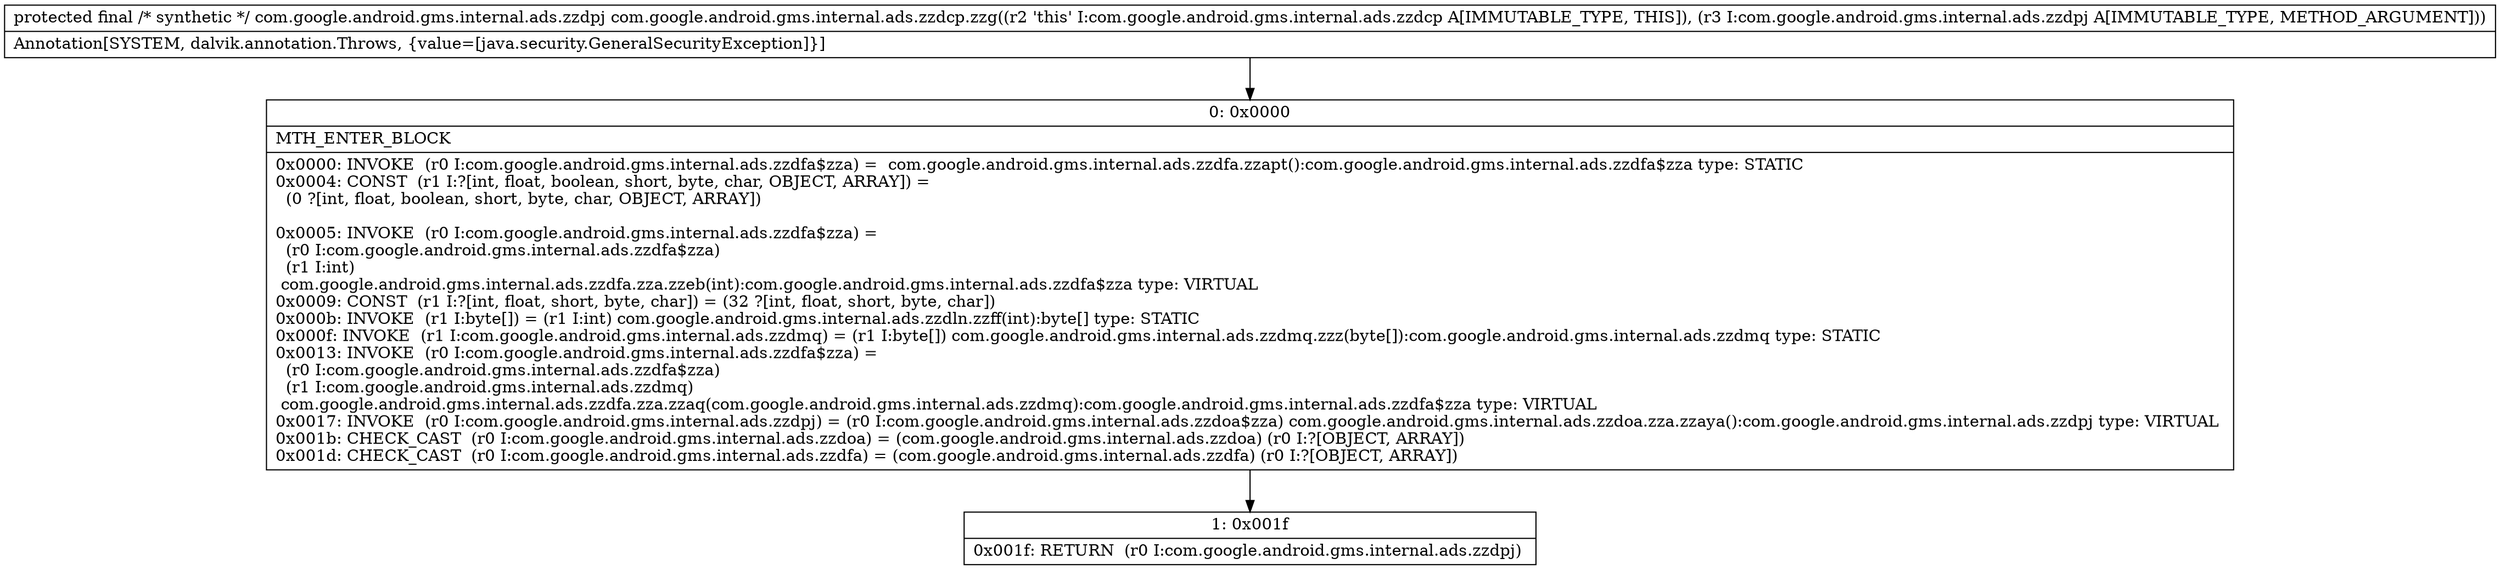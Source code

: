 digraph "CFG forcom.google.android.gms.internal.ads.zzdcp.zzg(Lcom\/google\/android\/gms\/internal\/ads\/zzdpj;)Lcom\/google\/android\/gms\/internal\/ads\/zzdpj;" {
Node_0 [shape=record,label="{0\:\ 0x0000|MTH_ENTER_BLOCK\l|0x0000: INVOKE  (r0 I:com.google.android.gms.internal.ads.zzdfa$zza) =  com.google.android.gms.internal.ads.zzdfa.zzapt():com.google.android.gms.internal.ads.zzdfa$zza type: STATIC \l0x0004: CONST  (r1 I:?[int, float, boolean, short, byte, char, OBJECT, ARRAY]) = \l  (0 ?[int, float, boolean, short, byte, char, OBJECT, ARRAY])\l \l0x0005: INVOKE  (r0 I:com.google.android.gms.internal.ads.zzdfa$zza) = \l  (r0 I:com.google.android.gms.internal.ads.zzdfa$zza)\l  (r1 I:int)\l com.google.android.gms.internal.ads.zzdfa.zza.zzeb(int):com.google.android.gms.internal.ads.zzdfa$zza type: VIRTUAL \l0x0009: CONST  (r1 I:?[int, float, short, byte, char]) = (32 ?[int, float, short, byte, char]) \l0x000b: INVOKE  (r1 I:byte[]) = (r1 I:int) com.google.android.gms.internal.ads.zzdln.zzff(int):byte[] type: STATIC \l0x000f: INVOKE  (r1 I:com.google.android.gms.internal.ads.zzdmq) = (r1 I:byte[]) com.google.android.gms.internal.ads.zzdmq.zzz(byte[]):com.google.android.gms.internal.ads.zzdmq type: STATIC \l0x0013: INVOKE  (r0 I:com.google.android.gms.internal.ads.zzdfa$zza) = \l  (r0 I:com.google.android.gms.internal.ads.zzdfa$zza)\l  (r1 I:com.google.android.gms.internal.ads.zzdmq)\l com.google.android.gms.internal.ads.zzdfa.zza.zzaq(com.google.android.gms.internal.ads.zzdmq):com.google.android.gms.internal.ads.zzdfa$zza type: VIRTUAL \l0x0017: INVOKE  (r0 I:com.google.android.gms.internal.ads.zzdpj) = (r0 I:com.google.android.gms.internal.ads.zzdoa$zza) com.google.android.gms.internal.ads.zzdoa.zza.zzaya():com.google.android.gms.internal.ads.zzdpj type: VIRTUAL \l0x001b: CHECK_CAST  (r0 I:com.google.android.gms.internal.ads.zzdoa) = (com.google.android.gms.internal.ads.zzdoa) (r0 I:?[OBJECT, ARRAY]) \l0x001d: CHECK_CAST  (r0 I:com.google.android.gms.internal.ads.zzdfa) = (com.google.android.gms.internal.ads.zzdfa) (r0 I:?[OBJECT, ARRAY]) \l}"];
Node_1 [shape=record,label="{1\:\ 0x001f|0x001f: RETURN  (r0 I:com.google.android.gms.internal.ads.zzdpj) \l}"];
MethodNode[shape=record,label="{protected final \/* synthetic *\/ com.google.android.gms.internal.ads.zzdpj com.google.android.gms.internal.ads.zzdcp.zzg((r2 'this' I:com.google.android.gms.internal.ads.zzdcp A[IMMUTABLE_TYPE, THIS]), (r3 I:com.google.android.gms.internal.ads.zzdpj A[IMMUTABLE_TYPE, METHOD_ARGUMENT]))  | Annotation[SYSTEM, dalvik.annotation.Throws, \{value=[java.security.GeneralSecurityException]\}]\l}"];
MethodNode -> Node_0;
Node_0 -> Node_1;
}

